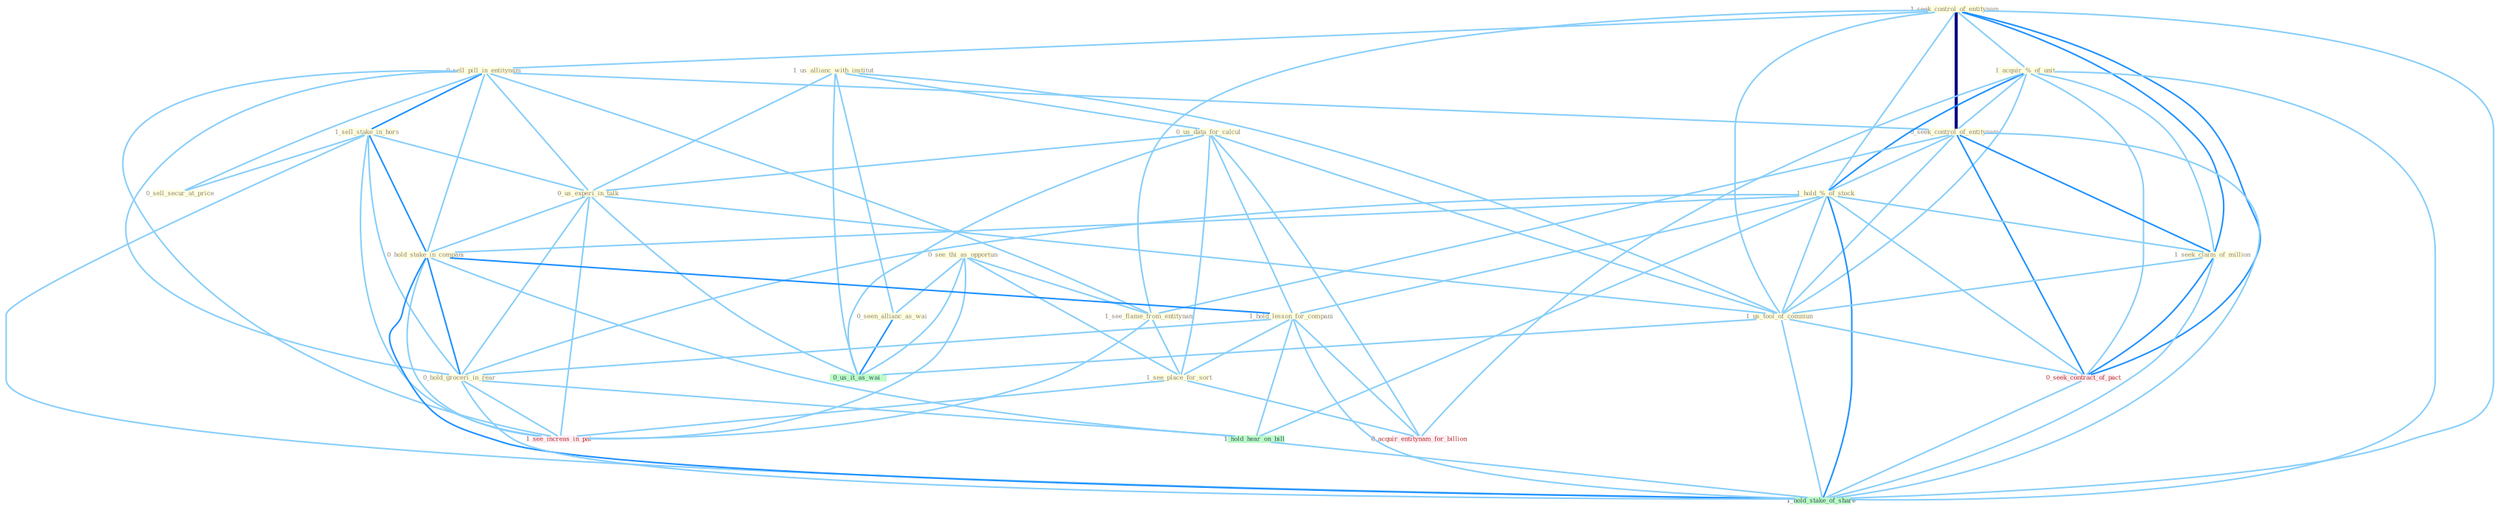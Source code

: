 Graph G{ 
    node
    [shape=polygon,style=filled,width=.5,height=.06,color="#BDFCC9",fixedsize=true,fontsize=4,
    fontcolor="#2f4f4f"];
    {node
    [color="#ffffe0", fontcolor="#8b7d6b"] "0_see_thi_as_opportun " "1_seek_control_of_entitynam " "0_sell_pill_in_entitynam " "1_acquir_%_of_unit " "0_seek_control_of_entitynam " "1_us_allianc_with_institut " "0_seen_allianc_as_wai " "1_sell_stake_in_hors " "1_hold_%_of_stock " "0_us_data_for_calcul " "0_sell_secur_at_price " "0_us_experi_in_talk " "0_hold_stake_in_compani " "1_seek_claim_of_million " "1_us_tool_of_commun " "1_hold_lesson_for_compani " "1_see_flame_from_entitynam " "0_hold_groceri_in_rear " "1_see_place_for_sort "}
{node [color="#fff0f5", fontcolor="#b22222"] "0_seek_contract_of_pact " "0_acquir_entitynam_for_billion " "1_see_increas_in_pai "}
edge [color="#B0E2FF"];

	"0_see_thi_as_opportun " -- "0_seen_allianc_as_wai " [w="1", color="#87cefa" ];
	"0_see_thi_as_opportun " -- "1_see_flame_from_entitynam " [w="1", color="#87cefa" ];
	"0_see_thi_as_opportun " -- "1_see_place_for_sort " [w="1", color="#87cefa" ];
	"0_see_thi_as_opportun " -- "0_us_it_as_wai " [w="1", color="#87cefa" ];
	"0_see_thi_as_opportun " -- "1_see_increas_in_pai " [w="1", color="#87cefa" ];
	"1_seek_control_of_entitynam " -- "0_sell_pill_in_entitynam " [w="1", color="#87cefa" ];
	"1_seek_control_of_entitynam " -- "1_acquir_%_of_unit " [w="1", color="#87cefa" ];
	"1_seek_control_of_entitynam " -- "0_seek_control_of_entitynam " [w="4", style=bold, color="#000080", len=0.4];
	"1_seek_control_of_entitynam " -- "1_hold_%_of_stock " [w="1", color="#87cefa" ];
	"1_seek_control_of_entitynam " -- "1_seek_claim_of_million " [w="2", color="#1e90ff" , len=0.8];
	"1_seek_control_of_entitynam " -- "1_us_tool_of_commun " [w="1", color="#87cefa" ];
	"1_seek_control_of_entitynam " -- "1_see_flame_from_entitynam " [w="1", color="#87cefa" ];
	"1_seek_control_of_entitynam " -- "0_seek_contract_of_pact " [w="2", color="#1e90ff" , len=0.8];
	"1_seek_control_of_entitynam " -- "1_hold_stake_of_share " [w="1", color="#87cefa" ];
	"0_sell_pill_in_entitynam " -- "0_seek_control_of_entitynam " [w="1", color="#87cefa" ];
	"0_sell_pill_in_entitynam " -- "1_sell_stake_in_hors " [w="2", color="#1e90ff" , len=0.8];
	"0_sell_pill_in_entitynam " -- "0_sell_secur_at_price " [w="1", color="#87cefa" ];
	"0_sell_pill_in_entitynam " -- "0_us_experi_in_talk " [w="1", color="#87cefa" ];
	"0_sell_pill_in_entitynam " -- "0_hold_stake_in_compani " [w="1", color="#87cefa" ];
	"0_sell_pill_in_entitynam " -- "1_see_flame_from_entitynam " [w="1", color="#87cefa" ];
	"0_sell_pill_in_entitynam " -- "0_hold_groceri_in_rear " [w="1", color="#87cefa" ];
	"0_sell_pill_in_entitynam " -- "1_see_increas_in_pai " [w="1", color="#87cefa" ];
	"1_acquir_%_of_unit " -- "0_seek_control_of_entitynam " [w="1", color="#87cefa" ];
	"1_acquir_%_of_unit " -- "1_hold_%_of_stock " [w="2", color="#1e90ff" , len=0.8];
	"1_acquir_%_of_unit " -- "1_seek_claim_of_million " [w="1", color="#87cefa" ];
	"1_acquir_%_of_unit " -- "1_us_tool_of_commun " [w="1", color="#87cefa" ];
	"1_acquir_%_of_unit " -- "0_seek_contract_of_pact " [w="1", color="#87cefa" ];
	"1_acquir_%_of_unit " -- "0_acquir_entitynam_for_billion " [w="1", color="#87cefa" ];
	"1_acquir_%_of_unit " -- "1_hold_stake_of_share " [w="1", color="#87cefa" ];
	"0_seek_control_of_entitynam " -- "1_hold_%_of_stock " [w="1", color="#87cefa" ];
	"0_seek_control_of_entitynam " -- "1_seek_claim_of_million " [w="2", color="#1e90ff" , len=0.8];
	"0_seek_control_of_entitynam " -- "1_us_tool_of_commun " [w="1", color="#87cefa" ];
	"0_seek_control_of_entitynam " -- "1_see_flame_from_entitynam " [w="1", color="#87cefa" ];
	"0_seek_control_of_entitynam " -- "0_seek_contract_of_pact " [w="2", color="#1e90ff" , len=0.8];
	"0_seek_control_of_entitynam " -- "1_hold_stake_of_share " [w="1", color="#87cefa" ];
	"1_us_allianc_with_institut " -- "0_seen_allianc_as_wai " [w="1", color="#87cefa" ];
	"1_us_allianc_with_institut " -- "0_us_data_for_calcul " [w="1", color="#87cefa" ];
	"1_us_allianc_with_institut " -- "0_us_experi_in_talk " [w="1", color="#87cefa" ];
	"1_us_allianc_with_institut " -- "1_us_tool_of_commun " [w="1", color="#87cefa" ];
	"1_us_allianc_with_institut " -- "0_us_it_as_wai " [w="1", color="#87cefa" ];
	"0_seen_allianc_as_wai " -- "0_us_it_as_wai " [w="2", color="#1e90ff" , len=0.8];
	"1_sell_stake_in_hors " -- "0_sell_secur_at_price " [w="1", color="#87cefa" ];
	"1_sell_stake_in_hors " -- "0_us_experi_in_talk " [w="1", color="#87cefa" ];
	"1_sell_stake_in_hors " -- "0_hold_stake_in_compani " [w="2", color="#1e90ff" , len=0.8];
	"1_sell_stake_in_hors " -- "0_hold_groceri_in_rear " [w="1", color="#87cefa" ];
	"1_sell_stake_in_hors " -- "1_see_increas_in_pai " [w="1", color="#87cefa" ];
	"1_sell_stake_in_hors " -- "1_hold_stake_of_share " [w="1", color="#87cefa" ];
	"1_hold_%_of_stock " -- "0_hold_stake_in_compani " [w="1", color="#87cefa" ];
	"1_hold_%_of_stock " -- "1_seek_claim_of_million " [w="1", color="#87cefa" ];
	"1_hold_%_of_stock " -- "1_us_tool_of_commun " [w="1", color="#87cefa" ];
	"1_hold_%_of_stock " -- "1_hold_lesson_for_compani " [w="1", color="#87cefa" ];
	"1_hold_%_of_stock " -- "0_hold_groceri_in_rear " [w="1", color="#87cefa" ];
	"1_hold_%_of_stock " -- "0_seek_contract_of_pact " [w="1", color="#87cefa" ];
	"1_hold_%_of_stock " -- "1_hold_hear_on_bill " [w="1", color="#87cefa" ];
	"1_hold_%_of_stock " -- "1_hold_stake_of_share " [w="2", color="#1e90ff" , len=0.8];
	"0_us_data_for_calcul " -- "0_us_experi_in_talk " [w="1", color="#87cefa" ];
	"0_us_data_for_calcul " -- "1_us_tool_of_commun " [w="1", color="#87cefa" ];
	"0_us_data_for_calcul " -- "1_hold_lesson_for_compani " [w="1", color="#87cefa" ];
	"0_us_data_for_calcul " -- "1_see_place_for_sort " [w="1", color="#87cefa" ];
	"0_us_data_for_calcul " -- "0_us_it_as_wai " [w="1", color="#87cefa" ];
	"0_us_data_for_calcul " -- "0_acquir_entitynam_for_billion " [w="1", color="#87cefa" ];
	"0_us_experi_in_talk " -- "0_hold_stake_in_compani " [w="1", color="#87cefa" ];
	"0_us_experi_in_talk " -- "1_us_tool_of_commun " [w="1", color="#87cefa" ];
	"0_us_experi_in_talk " -- "0_hold_groceri_in_rear " [w="1", color="#87cefa" ];
	"0_us_experi_in_talk " -- "0_us_it_as_wai " [w="1", color="#87cefa" ];
	"0_us_experi_in_talk " -- "1_see_increas_in_pai " [w="1", color="#87cefa" ];
	"0_hold_stake_in_compani " -- "1_hold_lesson_for_compani " [w="2", color="#1e90ff" , len=0.8];
	"0_hold_stake_in_compani " -- "0_hold_groceri_in_rear " [w="2", color="#1e90ff" , len=0.8];
	"0_hold_stake_in_compani " -- "1_see_increas_in_pai " [w="1", color="#87cefa" ];
	"0_hold_stake_in_compani " -- "1_hold_hear_on_bill " [w="1", color="#87cefa" ];
	"0_hold_stake_in_compani " -- "1_hold_stake_of_share " [w="2", color="#1e90ff" , len=0.8];
	"1_seek_claim_of_million " -- "1_us_tool_of_commun " [w="1", color="#87cefa" ];
	"1_seek_claim_of_million " -- "0_seek_contract_of_pact " [w="2", color="#1e90ff" , len=0.8];
	"1_seek_claim_of_million " -- "1_hold_stake_of_share " [w="1", color="#87cefa" ];
	"1_us_tool_of_commun " -- "0_seek_contract_of_pact " [w="1", color="#87cefa" ];
	"1_us_tool_of_commun " -- "0_us_it_as_wai " [w="1", color="#87cefa" ];
	"1_us_tool_of_commun " -- "1_hold_stake_of_share " [w="1", color="#87cefa" ];
	"1_hold_lesson_for_compani " -- "0_hold_groceri_in_rear " [w="1", color="#87cefa" ];
	"1_hold_lesson_for_compani " -- "1_see_place_for_sort " [w="1", color="#87cefa" ];
	"1_hold_lesson_for_compani " -- "0_acquir_entitynam_for_billion " [w="1", color="#87cefa" ];
	"1_hold_lesson_for_compani " -- "1_hold_hear_on_bill " [w="1", color="#87cefa" ];
	"1_hold_lesson_for_compani " -- "1_hold_stake_of_share " [w="1", color="#87cefa" ];
	"1_see_flame_from_entitynam " -- "1_see_place_for_sort " [w="1", color="#87cefa" ];
	"1_see_flame_from_entitynam " -- "1_see_increas_in_pai " [w="1", color="#87cefa" ];
	"0_hold_groceri_in_rear " -- "1_see_increas_in_pai " [w="1", color="#87cefa" ];
	"0_hold_groceri_in_rear " -- "1_hold_hear_on_bill " [w="1", color="#87cefa" ];
	"0_hold_groceri_in_rear " -- "1_hold_stake_of_share " [w="1", color="#87cefa" ];
	"1_see_place_for_sort " -- "0_acquir_entitynam_for_billion " [w="1", color="#87cefa" ];
	"1_see_place_for_sort " -- "1_see_increas_in_pai " [w="1", color="#87cefa" ];
	"0_seek_contract_of_pact " -- "1_hold_stake_of_share " [w="1", color="#87cefa" ];
	"1_hold_hear_on_bill " -- "1_hold_stake_of_share " [w="1", color="#87cefa" ];
}